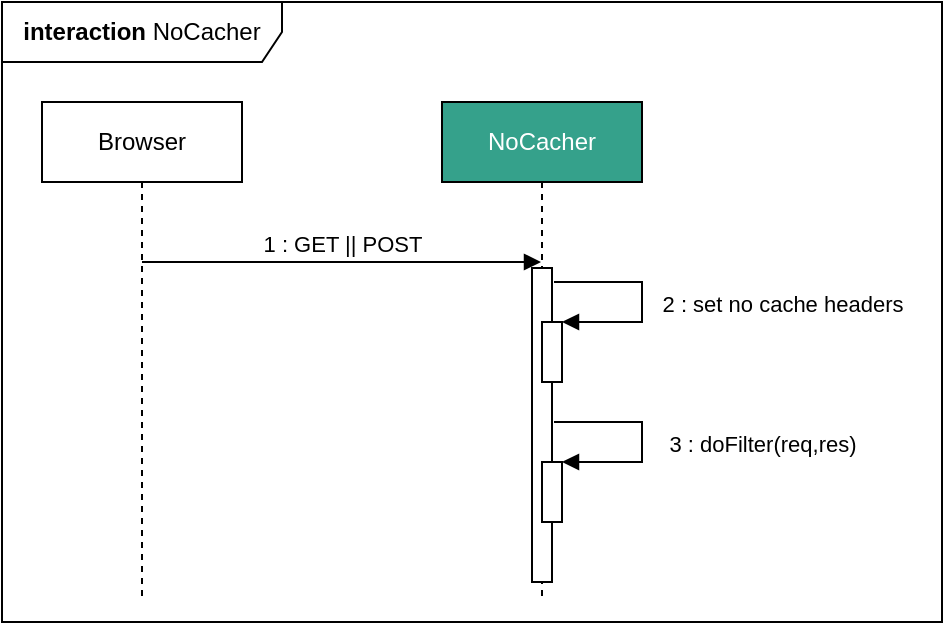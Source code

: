 <mxfile version="20.2.7" type="device"><diagram id="UI8Xt_7pxIpbnB_xRTyj" name="Pagina-1"><mxGraphModel dx="1021" dy="540" grid="1" gridSize="10" guides="1" tooltips="1" connect="1" arrows="1" fold="1" page="1" pageScale="1" pageWidth="827" pageHeight="1169" math="0" shadow="0"><root><mxCell id="0"/><mxCell id="1" parent="0"/><mxCell id="LulNeWG4mZ5XJWhn_Xy5-1" value="&lt;b&gt;interaction&lt;/b&gt; NoCacher" style="shape=umlFrame;whiteSpace=wrap;html=1;width=140;height=30;swimlaneFillColor=default;" vertex="1" parent="1"><mxGeometry x="20" y="10" width="470" height="310" as="geometry"/></mxCell><mxCell id="LulNeWG4mZ5XJWhn_Xy5-2" value="Browser" style="shape=umlLifeline;perimeter=lifelinePerimeter;whiteSpace=wrap;html=1;container=1;collapsible=0;recursiveResize=0;outlineConnect=0;" vertex="1" parent="1"><mxGeometry x="40" y="60" width="100" height="250" as="geometry"/></mxCell><mxCell id="LulNeWG4mZ5XJWhn_Xy5-5" value="1 : GET || POST" style="html=1;verticalAlign=bottom;labelBackgroundColor=none;endArrow=block;endFill=1;rounded=0;" edge="1" parent="LulNeWG4mZ5XJWhn_Xy5-2" target="LulNeWG4mZ5XJWhn_Xy5-3"><mxGeometry width="160" relative="1" as="geometry"><mxPoint x="50" y="80" as="sourcePoint"/><mxPoint x="210" y="80" as="targetPoint"/></mxGeometry></mxCell><mxCell id="LulNeWG4mZ5XJWhn_Xy5-3" value="NoCacher" style="shape=umlLifeline;perimeter=lifelinePerimeter;whiteSpace=wrap;html=1;container=1;collapsible=0;recursiveResize=0;outlineConnect=0;fillColor=#35a18b;fontColor=#FFFFFF;" vertex="1" parent="1"><mxGeometry x="240" y="60" width="100" height="250" as="geometry"/></mxCell><mxCell id="LulNeWG4mZ5XJWhn_Xy5-6" value="" style="html=1;points=[];perimeter=orthogonalPerimeter;" vertex="1" parent="LulNeWG4mZ5XJWhn_Xy5-3"><mxGeometry x="45" y="83" width="10" height="157" as="geometry"/></mxCell><mxCell id="LulNeWG4mZ5XJWhn_Xy5-7" value="" style="html=1;points=[];perimeter=orthogonalPerimeter;" vertex="1" parent="LulNeWG4mZ5XJWhn_Xy5-3"><mxGeometry x="50" y="110" width="10" height="30" as="geometry"/></mxCell><mxCell id="LulNeWG4mZ5XJWhn_Xy5-8" value="" style="html=1;points=[];perimeter=orthogonalPerimeter;" vertex="1" parent="LulNeWG4mZ5XJWhn_Xy5-3"><mxGeometry x="50" y="180" width="10" height="30" as="geometry"/></mxCell><mxCell id="LulNeWG4mZ5XJWhn_Xy5-9" value="2 : set no cache headers" style="html=1;verticalAlign=bottom;labelBackgroundColor=none;endArrow=block;endFill=1;rounded=0;" edge="1" parent="1" target="LulNeWG4mZ5XJWhn_Xy5-7"><mxGeometry x="0.231" y="-70" width="160" relative="1" as="geometry"><mxPoint x="296" y="150" as="sourcePoint"/><mxPoint x="456" y="150" as="targetPoint"/><Array as="points"><mxPoint x="340" y="150"/><mxPoint x="340" y="170"/></Array><mxPoint x="70" y="70" as="offset"/></mxGeometry></mxCell><mxCell id="LulNeWG4mZ5XJWhn_Xy5-14" value="3 : doFilter(req,res)" style="html=1;verticalAlign=bottom;labelBackgroundColor=none;endArrow=block;endFill=1;rounded=0;" edge="1" parent="1" target="LulNeWG4mZ5XJWhn_Xy5-8"><mxGeometry x="0.231" y="-60" width="160" relative="1" as="geometry"><mxPoint x="296" y="220" as="sourcePoint"/><mxPoint x="456" y="220" as="targetPoint"/><Array as="points"><mxPoint x="340" y="220"/><mxPoint x="340" y="240"/><mxPoint x="320" y="240"/></Array><mxPoint x="60" y="60" as="offset"/></mxGeometry></mxCell></root></mxGraphModel></diagram></mxfile>